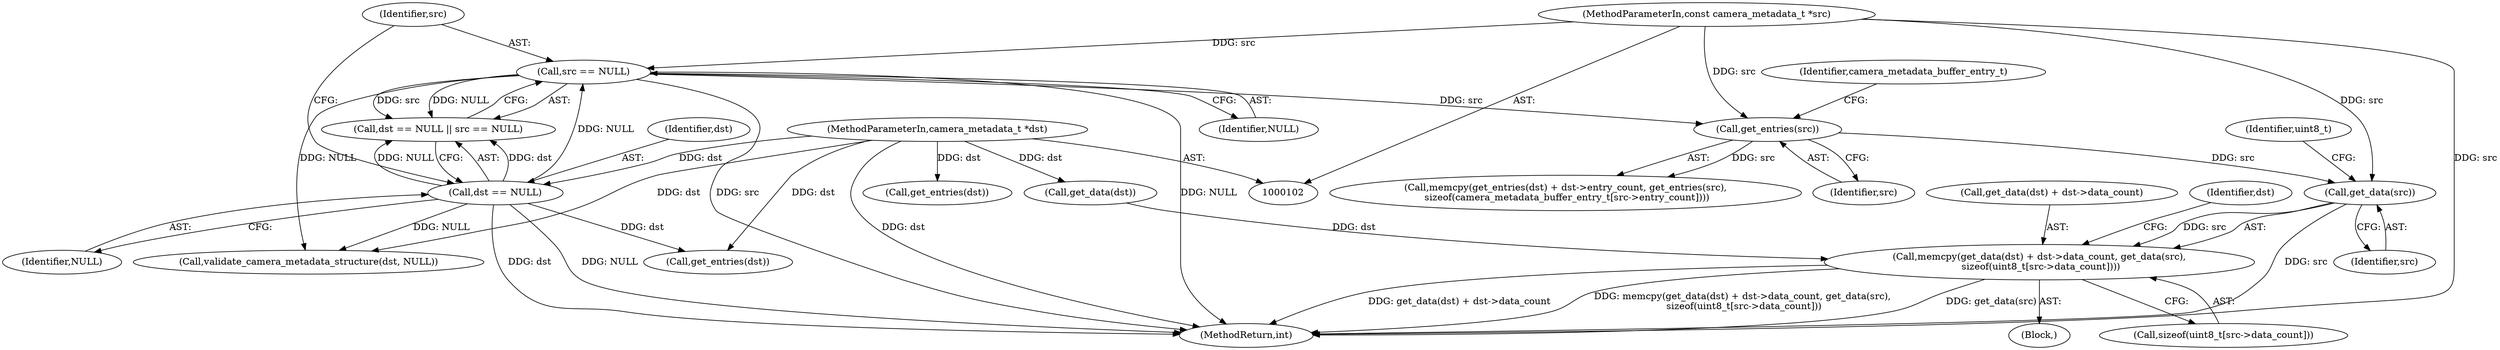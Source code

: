 digraph "0_Android_e9e44f797742f52996ebf307740dad58c28fd9b5@pointer" {
"1000194" [label="(Call,get_data(src))"];
"1000179" [label="(Call,get_entries(src))"];
"1000111" [label="(Call,src == NULL)"];
"1000104" [label="(MethodParameterIn,const camera_metadata_t *src)"];
"1000108" [label="(Call,dst == NULL)"];
"1000103" [label="(MethodParameterIn,camera_metadata_t *dst)"];
"1000187" [label="(Call,memcpy(get_data(dst) + dst->data_count, get_data(src),\n sizeof(uint8_t[src->data_count])))"];
"1000188" [label="(Call,get_data(dst) + dst->data_count)"];
"1000307" [label="(MethodReturn,int)"];
"1000198" [label="(Identifier,uint8_t)"];
"1000196" [label="(Call,sizeof(uint8_t[src->data_count]))"];
"1000194" [label="(Call,get_data(src))"];
"1000180" [label="(Identifier,src)"];
"1000301" [label="(Call,validate_camera_metadata_structure(dst, NULL))"];
"1000205" [label="(Identifier,dst)"];
"1000104" [label="(MethodParameterIn,const camera_metadata_t *src)"];
"1000111" [label="(Call,src == NULL)"];
"1000109" [label="(Identifier,dst)"];
"1000213" [label="(Call,get_entries(dst))"];
"1000110" [label="(Identifier,NULL)"];
"1000189" [label="(Call,get_data(dst))"];
"1000113" [label="(Identifier,NULL)"];
"1000108" [label="(Call,dst == NULL)"];
"1000183" [label="(Identifier,camera_metadata_buffer_entry_t)"];
"1000107" [label="(Call,dst == NULL || src == NULL)"];
"1000187" [label="(Call,memcpy(get_data(dst) + dst->data_count, get_data(src),\n sizeof(uint8_t[src->data_count])))"];
"1000112" [label="(Identifier,src)"];
"1000103" [label="(MethodParameterIn,camera_metadata_t *dst)"];
"1000195" [label="(Identifier,src)"];
"1000179" [label="(Call,get_entries(src))"];
"1000174" [label="(Call,get_entries(dst))"];
"1000105" [label="(Block,)"];
"1000172" [label="(Call,memcpy(get_entries(dst) + dst->entry_count, get_entries(src),\n sizeof(camera_metadata_buffer_entry_t[src->entry_count])))"];
"1000194" -> "1000187"  [label="AST: "];
"1000194" -> "1000195"  [label="CFG: "];
"1000195" -> "1000194"  [label="AST: "];
"1000198" -> "1000194"  [label="CFG: "];
"1000194" -> "1000307"  [label="DDG: src"];
"1000194" -> "1000187"  [label="DDG: src"];
"1000179" -> "1000194"  [label="DDG: src"];
"1000104" -> "1000194"  [label="DDG: src"];
"1000179" -> "1000172"  [label="AST: "];
"1000179" -> "1000180"  [label="CFG: "];
"1000180" -> "1000179"  [label="AST: "];
"1000183" -> "1000179"  [label="CFG: "];
"1000179" -> "1000172"  [label="DDG: src"];
"1000111" -> "1000179"  [label="DDG: src"];
"1000104" -> "1000179"  [label="DDG: src"];
"1000111" -> "1000107"  [label="AST: "];
"1000111" -> "1000113"  [label="CFG: "];
"1000112" -> "1000111"  [label="AST: "];
"1000113" -> "1000111"  [label="AST: "];
"1000107" -> "1000111"  [label="CFG: "];
"1000111" -> "1000307"  [label="DDG: src"];
"1000111" -> "1000307"  [label="DDG: NULL"];
"1000111" -> "1000107"  [label="DDG: src"];
"1000111" -> "1000107"  [label="DDG: NULL"];
"1000104" -> "1000111"  [label="DDG: src"];
"1000108" -> "1000111"  [label="DDG: NULL"];
"1000111" -> "1000301"  [label="DDG: NULL"];
"1000104" -> "1000102"  [label="AST: "];
"1000104" -> "1000307"  [label="DDG: src"];
"1000108" -> "1000107"  [label="AST: "];
"1000108" -> "1000110"  [label="CFG: "];
"1000109" -> "1000108"  [label="AST: "];
"1000110" -> "1000108"  [label="AST: "];
"1000112" -> "1000108"  [label="CFG: "];
"1000107" -> "1000108"  [label="CFG: "];
"1000108" -> "1000307"  [label="DDG: NULL"];
"1000108" -> "1000307"  [label="DDG: dst"];
"1000108" -> "1000107"  [label="DDG: dst"];
"1000108" -> "1000107"  [label="DDG: NULL"];
"1000103" -> "1000108"  [label="DDG: dst"];
"1000108" -> "1000174"  [label="DDG: dst"];
"1000108" -> "1000301"  [label="DDG: NULL"];
"1000103" -> "1000102"  [label="AST: "];
"1000103" -> "1000307"  [label="DDG: dst"];
"1000103" -> "1000174"  [label="DDG: dst"];
"1000103" -> "1000189"  [label="DDG: dst"];
"1000103" -> "1000213"  [label="DDG: dst"];
"1000103" -> "1000301"  [label="DDG: dst"];
"1000187" -> "1000105"  [label="AST: "];
"1000187" -> "1000196"  [label="CFG: "];
"1000188" -> "1000187"  [label="AST: "];
"1000196" -> "1000187"  [label="AST: "];
"1000205" -> "1000187"  [label="CFG: "];
"1000187" -> "1000307"  [label="DDG: get_data(dst) + dst->data_count"];
"1000187" -> "1000307"  [label="DDG: memcpy(get_data(dst) + dst->data_count, get_data(src),\n sizeof(uint8_t[src->data_count]))"];
"1000187" -> "1000307"  [label="DDG: get_data(src)"];
"1000189" -> "1000187"  [label="DDG: dst"];
}
